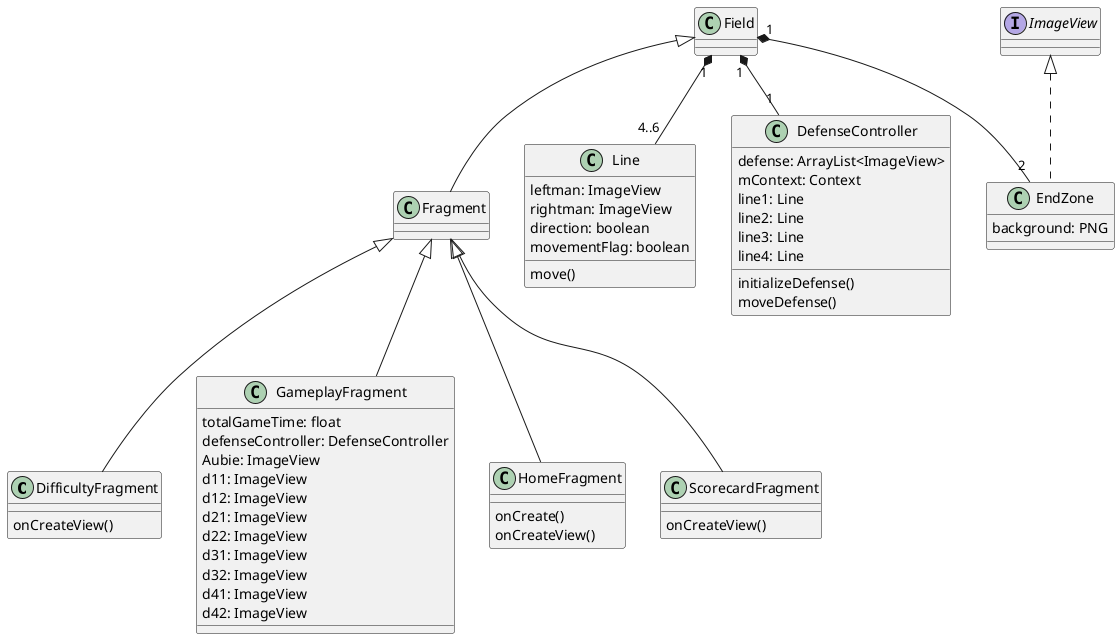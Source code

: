 @startuml
class DifficultyFragment extends Fragment {
    onCreateView()
}

class GameplayFragment extends Fragment {
totalGameTime: float
defenseController: DefenseController
Aubie: ImageView
d11: ImageView
d12: ImageView
d21: ImageView
d22: ImageView
d31: ImageView
d32: ImageView
d41: ImageView
d42: ImageView
}

class HomeFragment extends Fragment {
onCreate()
onCreateView()

}

class ScorecardFragment extends Fragment{
onCreateView()
}

class Line {
leftman: ImageView
rightman: ImageView
direction: boolean
movementFlag: boolean
move()
}

class DefenseController {
    defense: ArrayList<ImageView>
    mContext: Context
    line1: Line
    line2: Line
    line3: Line
    line4: Line
    initializeDefense()
    moveDefense()
}

class Fragment extends Field {

}

Field "1" *-- "4..6" Line

class EndZone implements ImageView {
background: PNG
}

Field "1" *-- "2" EndZone

Field "1" *-- "1" DefenseController

@enduml